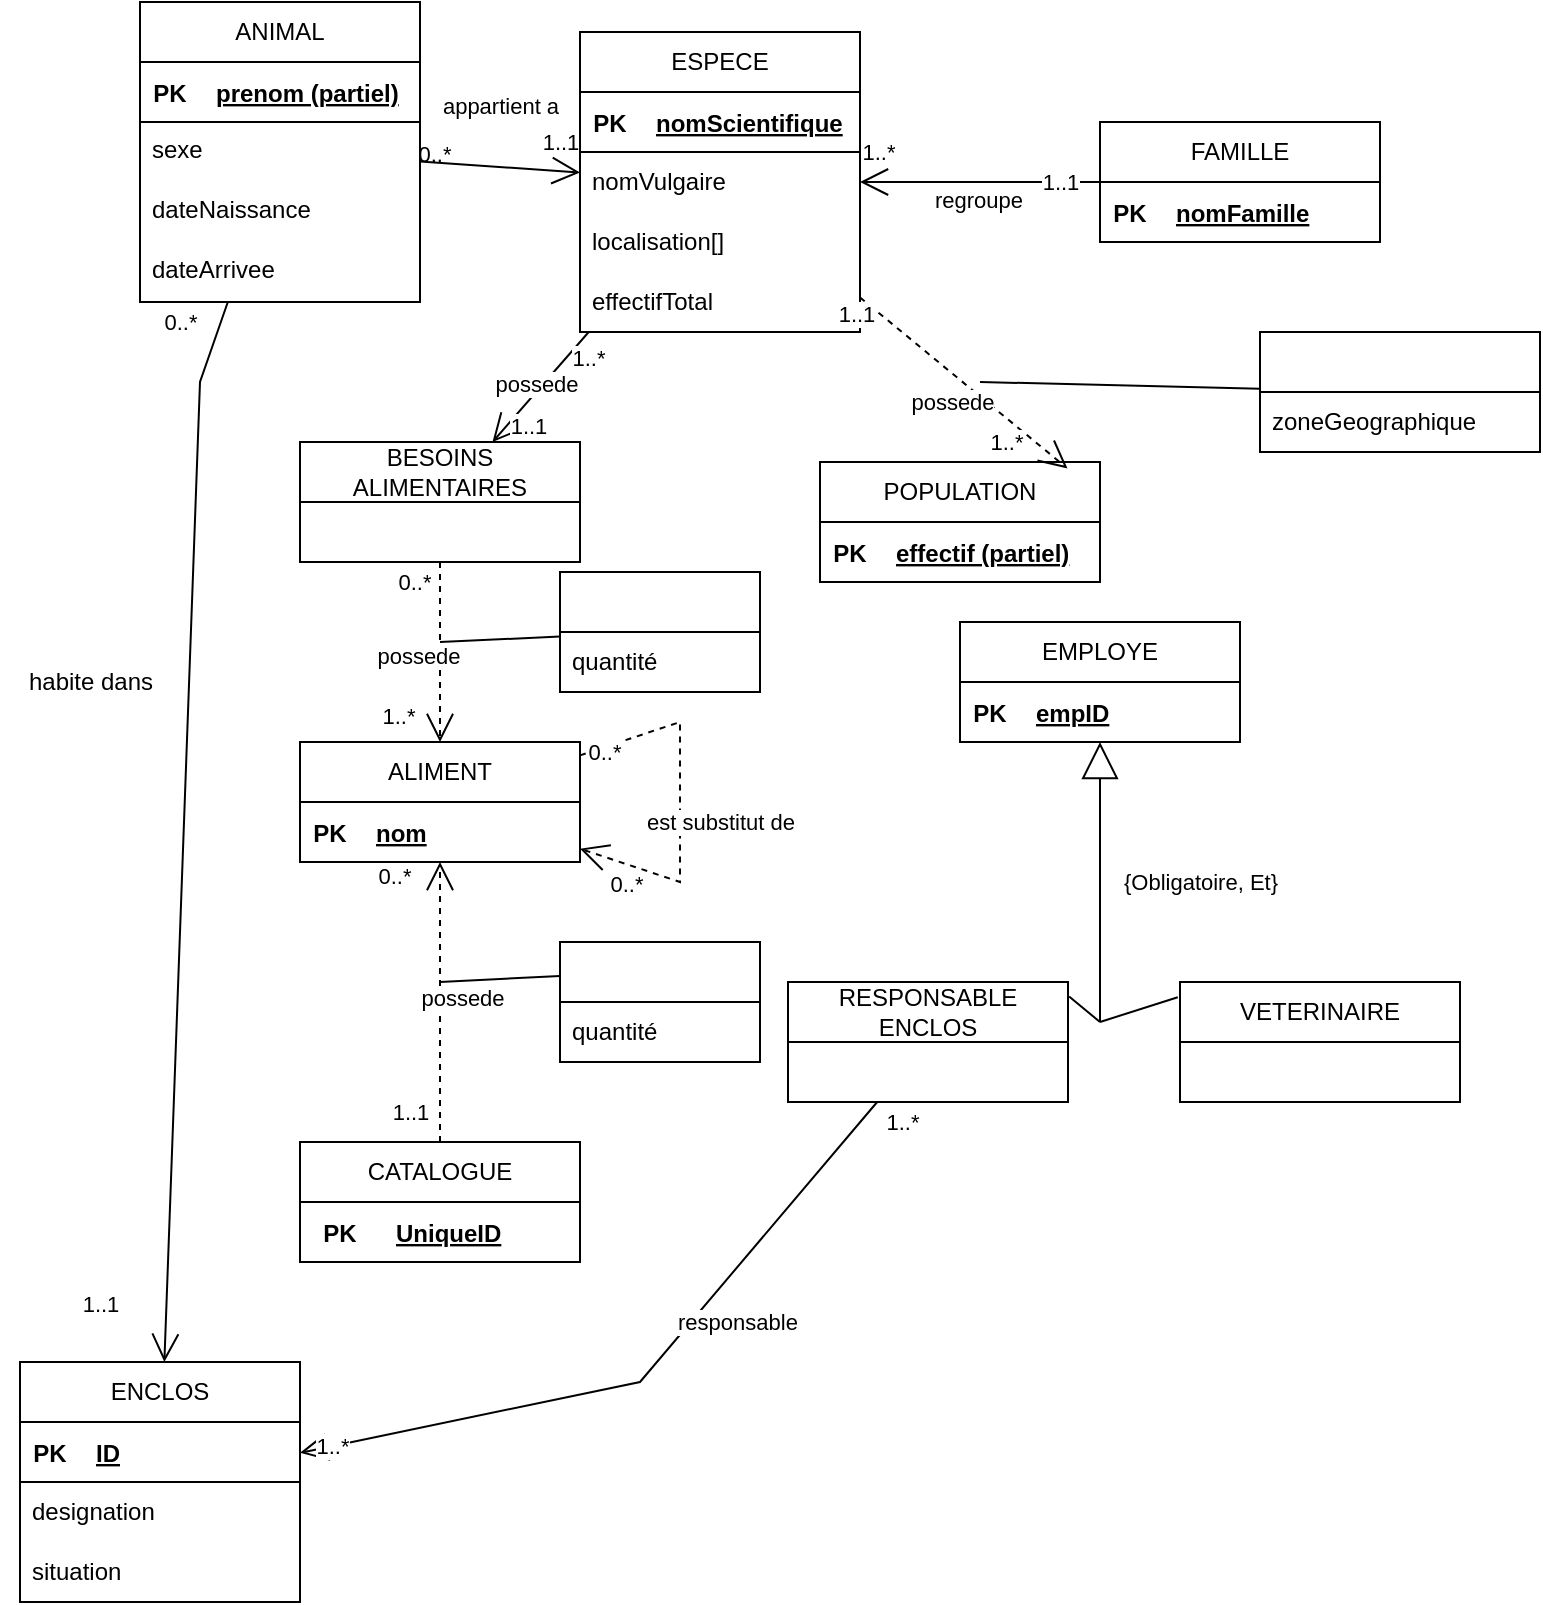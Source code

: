 <mxfile version="20.8.9" type="github">
  <diagram name="Page-1" id="ApLP-SkBm4W3zUK7i_A_">
    <mxGraphModel dx="952" dy="976" grid="1" gridSize="10" guides="1" tooltips="1" connect="1" arrows="1" fold="1" page="1" pageScale="1" pageWidth="827" pageHeight="1169" math="0" shadow="0">
      <root>
        <mxCell id="0" />
        <mxCell id="1" parent="0" />
        <mxCell id="rRniwJY9JxLS7bqMXEcO-23" value="ANIMAL" style="swimlane;fontStyle=0;childLayout=stackLayout;horizontal=1;startSize=30;horizontalStack=0;resizeParent=1;resizeParentMax=0;resizeLast=0;collapsible=1;marginBottom=0;whiteSpace=wrap;html=1;" vertex="1" parent="1">
          <mxGeometry x="90" y="240" width="140" height="150" as="geometry" />
        </mxCell>
        <mxCell id="rRniwJY9JxLS7bqMXEcO-24" value="" style="shape=table;startSize=0;container=1;collapsible=1;childLayout=tableLayout;fixedRows=1;rowLines=0;fontStyle=0;align=center;resizeLast=1;strokeColor=none;fillColor=none;collapsible=0;" vertex="1" parent="rRniwJY9JxLS7bqMXEcO-23">
          <mxGeometry y="30" width="140" height="30" as="geometry" />
        </mxCell>
        <mxCell id="rRniwJY9JxLS7bqMXEcO-25" value="" style="shape=tableRow;horizontal=0;startSize=0;swimlaneHead=0;swimlaneBody=0;fillColor=none;collapsible=0;dropTarget=0;points=[[0,0.5],[1,0.5]];portConstraint=eastwest;top=0;left=0;right=0;bottom=1;" vertex="1" parent="rRniwJY9JxLS7bqMXEcO-24">
          <mxGeometry width="140" height="30" as="geometry" />
        </mxCell>
        <mxCell id="rRniwJY9JxLS7bqMXEcO-26" value="PK" style="shape=partialRectangle;connectable=0;fillColor=none;top=0;left=0;bottom=0;right=0;fontStyle=1;overflow=hidden;" vertex="1" parent="rRniwJY9JxLS7bqMXEcO-25">
          <mxGeometry width="30" height="30" as="geometry">
            <mxRectangle width="30" height="30" as="alternateBounds" />
          </mxGeometry>
        </mxCell>
        <mxCell id="rRniwJY9JxLS7bqMXEcO-27" value="prenom (partiel)" style="shape=partialRectangle;connectable=0;fillColor=none;top=0;left=0;bottom=0;right=0;align=left;spacingLeft=6;fontStyle=5;overflow=hidden;" vertex="1" parent="rRniwJY9JxLS7bqMXEcO-25">
          <mxGeometry x="30" width="110" height="30" as="geometry">
            <mxRectangle width="110" height="30" as="alternateBounds" />
          </mxGeometry>
        </mxCell>
        <mxCell id="rRniwJY9JxLS7bqMXEcO-31" value="sexe" style="text;strokeColor=none;fillColor=none;spacingLeft=4;spacingRight=4;overflow=hidden;rotatable=0;points=[[0,0.5],[1,0.5]];portConstraint=eastwest;fontSize=12;" vertex="1" parent="rRniwJY9JxLS7bqMXEcO-23">
          <mxGeometry y="60" width="140" height="30" as="geometry" />
        </mxCell>
        <mxCell id="rRniwJY9JxLS7bqMXEcO-34" value="dateNaissance    " style="text;strokeColor=none;fillColor=none;spacingLeft=4;spacingRight=4;overflow=hidden;rotatable=0;points=[[0,0.5],[1,0.5]];portConstraint=eastwest;fontSize=12;" vertex="1" parent="rRniwJY9JxLS7bqMXEcO-23">
          <mxGeometry y="90" width="140" height="30" as="geometry" />
        </mxCell>
        <mxCell id="rRniwJY9JxLS7bqMXEcO-35" value="dateArrivee" style="text;strokeColor=none;fillColor=none;spacingLeft=4;spacingRight=4;overflow=hidden;rotatable=0;points=[[0,0.5],[1,0.5]];portConstraint=eastwest;fontSize=12;" vertex="1" parent="rRniwJY9JxLS7bqMXEcO-23">
          <mxGeometry y="120" width="140" height="30" as="geometry" />
        </mxCell>
        <mxCell id="rRniwJY9JxLS7bqMXEcO-37" value="ESPECE" style="swimlane;fontStyle=0;childLayout=stackLayout;horizontal=1;startSize=30;horizontalStack=0;resizeParent=1;resizeParentMax=0;resizeLast=0;collapsible=1;marginBottom=0;whiteSpace=wrap;html=1;" vertex="1" parent="1">
          <mxGeometry x="310" y="255" width="140" height="150" as="geometry" />
        </mxCell>
        <mxCell id="rRniwJY9JxLS7bqMXEcO-38" value="" style="shape=table;startSize=0;container=1;collapsible=1;childLayout=tableLayout;fixedRows=1;rowLines=0;fontStyle=0;align=center;resizeLast=1;strokeColor=none;fillColor=none;collapsible=0;" vertex="1" parent="rRniwJY9JxLS7bqMXEcO-37">
          <mxGeometry y="30" width="140" height="30" as="geometry" />
        </mxCell>
        <mxCell id="rRniwJY9JxLS7bqMXEcO-39" value="" style="shape=tableRow;horizontal=0;startSize=0;swimlaneHead=0;swimlaneBody=0;fillColor=none;collapsible=0;dropTarget=0;points=[[0,0.5],[1,0.5]];portConstraint=eastwest;top=0;left=0;right=0;bottom=1;" vertex="1" parent="rRniwJY9JxLS7bqMXEcO-38">
          <mxGeometry width="140" height="30" as="geometry" />
        </mxCell>
        <mxCell id="rRniwJY9JxLS7bqMXEcO-40" value="PK" style="shape=partialRectangle;connectable=0;fillColor=none;top=0;left=0;bottom=0;right=0;fontStyle=1;overflow=hidden;" vertex="1" parent="rRniwJY9JxLS7bqMXEcO-39">
          <mxGeometry width="30" height="30" as="geometry">
            <mxRectangle width="30" height="30" as="alternateBounds" />
          </mxGeometry>
        </mxCell>
        <mxCell id="rRniwJY9JxLS7bqMXEcO-41" value="nomScientifique" style="shape=partialRectangle;connectable=0;fillColor=none;top=0;left=0;bottom=0;right=0;align=left;spacingLeft=6;fontStyle=5;overflow=hidden;" vertex="1" parent="rRniwJY9JxLS7bqMXEcO-39">
          <mxGeometry x="30" width="110" height="30" as="geometry">
            <mxRectangle width="110" height="30" as="alternateBounds" />
          </mxGeometry>
        </mxCell>
        <mxCell id="rRniwJY9JxLS7bqMXEcO-42" value="nomVulgaire" style="text;strokeColor=none;fillColor=none;align=left;verticalAlign=middle;spacingLeft=4;spacingRight=4;overflow=hidden;points=[[0,0.5],[1,0.5]];portConstraint=eastwest;rotatable=0;whiteSpace=wrap;html=1;" vertex="1" parent="rRniwJY9JxLS7bqMXEcO-37">
          <mxGeometry y="60" width="140" height="30" as="geometry" />
        </mxCell>
        <mxCell id="rRniwJY9JxLS7bqMXEcO-43" value="localisation[]" style="text;strokeColor=none;fillColor=none;align=left;verticalAlign=middle;spacingLeft=4;spacingRight=4;overflow=hidden;points=[[0,0.5],[1,0.5]];portConstraint=eastwest;rotatable=0;whiteSpace=wrap;html=1;" vertex="1" parent="rRniwJY9JxLS7bqMXEcO-37">
          <mxGeometry y="90" width="140" height="30" as="geometry" />
        </mxCell>
        <mxCell id="rRniwJY9JxLS7bqMXEcO-94" value="effectifTotal" style="text;strokeColor=none;fillColor=none;align=left;verticalAlign=middle;spacingLeft=4;spacingRight=4;overflow=hidden;points=[[0,0.5],[1,0.5]];portConstraint=eastwest;rotatable=0;whiteSpace=wrap;html=1;" vertex="1" parent="rRniwJY9JxLS7bqMXEcO-37">
          <mxGeometry y="120" width="140" height="30" as="geometry" />
        </mxCell>
        <mxCell id="rRniwJY9JxLS7bqMXEcO-45" value="" style="endArrow=open;endFill=1;endSize=12;html=1;rounded=0;startArrow=none;" edge="1" parent="1" source="rRniwJY9JxLS7bqMXEcO-23" target="rRniwJY9JxLS7bqMXEcO-37">
          <mxGeometry width="160" relative="1" as="geometry">
            <mxPoint x="260" y="315" as="sourcePoint" />
            <mxPoint x="650" y="410" as="targetPoint" />
            <Array as="points" />
          </mxGeometry>
        </mxCell>
        <mxCell id="rRniwJY9JxLS7bqMXEcO-76" value="appartient a" style="edgeLabel;html=1;align=center;verticalAlign=middle;resizable=0;points=[];" vertex="1" connectable="0" parent="rRniwJY9JxLS7bqMXEcO-45">
          <mxGeometry x="-0.225" y="-3" relative="1" as="geometry">
            <mxPoint x="9" y="-33" as="offset" />
          </mxGeometry>
        </mxCell>
        <mxCell id="rRniwJY9JxLS7bqMXEcO-77" value="0..*" style="edgeLabel;html=1;align=center;verticalAlign=middle;resizable=0;points=[];labelBackgroundColor=none;" vertex="1" connectable="0" parent="rRniwJY9JxLS7bqMXEcO-45">
          <mxGeometry x="-0.825" y="1" relative="1" as="geometry">
            <mxPoint y="-4" as="offset" />
          </mxGeometry>
        </mxCell>
        <mxCell id="rRniwJY9JxLS7bqMXEcO-78" value="1..1" style="edgeLabel;html=1;align=center;verticalAlign=middle;resizable=0;points=[];labelBackgroundColor=none;" vertex="1" connectable="0" parent="rRniwJY9JxLS7bqMXEcO-45">
          <mxGeometry x="0.814" y="2" relative="1" as="geometry">
            <mxPoint x="-3" y="-13" as="offset" />
          </mxGeometry>
        </mxCell>
        <mxCell id="rRniwJY9JxLS7bqMXEcO-47" value="ENCLOS" style="swimlane;fontStyle=0;childLayout=stackLayout;horizontal=1;startSize=30;horizontalStack=0;resizeParent=1;resizeParentMax=0;resizeLast=0;collapsible=1;marginBottom=0;whiteSpace=wrap;html=1;" vertex="1" parent="1">
          <mxGeometry x="30" y="920" width="140" height="120" as="geometry" />
        </mxCell>
        <mxCell id="rRniwJY9JxLS7bqMXEcO-48" value="" style="shape=table;startSize=0;container=1;collapsible=1;childLayout=tableLayout;fixedRows=1;rowLines=0;fontStyle=0;align=center;resizeLast=1;strokeColor=none;fillColor=none;collapsible=0;" vertex="1" parent="rRniwJY9JxLS7bqMXEcO-47">
          <mxGeometry y="30" width="140" height="30" as="geometry" />
        </mxCell>
        <mxCell id="rRniwJY9JxLS7bqMXEcO-49" value="" style="shape=tableRow;horizontal=0;startSize=0;swimlaneHead=0;swimlaneBody=0;fillColor=none;collapsible=0;dropTarget=0;points=[[0,0.5],[1,0.5]];portConstraint=eastwest;top=0;left=0;right=0;bottom=1;" vertex="1" parent="rRniwJY9JxLS7bqMXEcO-48">
          <mxGeometry width="140" height="30" as="geometry" />
        </mxCell>
        <mxCell id="rRniwJY9JxLS7bqMXEcO-50" value="PK" style="shape=partialRectangle;connectable=0;fillColor=none;top=0;left=0;bottom=0;right=0;fontStyle=1;overflow=hidden;" vertex="1" parent="rRniwJY9JxLS7bqMXEcO-49">
          <mxGeometry width="30" height="30" as="geometry">
            <mxRectangle width="30" height="30" as="alternateBounds" />
          </mxGeometry>
        </mxCell>
        <mxCell id="rRniwJY9JxLS7bqMXEcO-51" value="ID" style="shape=partialRectangle;connectable=0;fillColor=none;top=0;left=0;bottom=0;right=0;align=left;spacingLeft=6;fontStyle=5;overflow=hidden;" vertex="1" parent="rRniwJY9JxLS7bqMXEcO-49">
          <mxGeometry x="30" width="110" height="30" as="geometry">
            <mxRectangle width="110" height="30" as="alternateBounds" />
          </mxGeometry>
        </mxCell>
        <mxCell id="rRniwJY9JxLS7bqMXEcO-52" value="designation" style="text;strokeColor=none;fillColor=none;align=left;verticalAlign=middle;spacingLeft=4;spacingRight=4;overflow=hidden;points=[[0,0.5],[1,0.5]];portConstraint=eastwest;rotatable=0;whiteSpace=wrap;html=1;" vertex="1" parent="rRniwJY9JxLS7bqMXEcO-47">
          <mxGeometry y="60" width="140" height="30" as="geometry" />
        </mxCell>
        <mxCell id="rRniwJY9JxLS7bqMXEcO-53" value="situation" style="text;strokeColor=none;fillColor=none;align=left;verticalAlign=middle;spacingLeft=4;spacingRight=4;overflow=hidden;points=[[0,0.5],[1,0.5]];portConstraint=eastwest;rotatable=0;whiteSpace=wrap;html=1;" vertex="1" parent="rRniwJY9JxLS7bqMXEcO-47">
          <mxGeometry y="90" width="140" height="30" as="geometry" />
        </mxCell>
        <mxCell id="rRniwJY9JxLS7bqMXEcO-55" value="FAMILLE" style="swimlane;fontStyle=0;childLayout=stackLayout;horizontal=1;startSize=30;horizontalStack=0;resizeParent=1;resizeParentMax=0;resizeLast=0;collapsible=1;marginBottom=0;whiteSpace=wrap;html=1;" vertex="1" parent="1">
          <mxGeometry x="570" y="300" width="140" height="60" as="geometry" />
        </mxCell>
        <mxCell id="rRniwJY9JxLS7bqMXEcO-56" value="" style="shape=table;startSize=0;container=1;collapsible=1;childLayout=tableLayout;fixedRows=1;rowLines=0;fontStyle=0;align=center;resizeLast=1;strokeColor=none;fillColor=none;collapsible=0;" vertex="1" parent="rRniwJY9JxLS7bqMXEcO-55">
          <mxGeometry y="30" width="140" height="30" as="geometry" />
        </mxCell>
        <mxCell id="rRniwJY9JxLS7bqMXEcO-57" value="" style="shape=tableRow;horizontal=0;startSize=0;swimlaneHead=0;swimlaneBody=0;fillColor=none;collapsible=0;dropTarget=0;points=[[0,0.5],[1,0.5]];portConstraint=eastwest;top=0;left=0;right=0;bottom=1;" vertex="1" parent="rRniwJY9JxLS7bqMXEcO-56">
          <mxGeometry width="140" height="30" as="geometry" />
        </mxCell>
        <mxCell id="rRniwJY9JxLS7bqMXEcO-58" value="PK" style="shape=partialRectangle;connectable=0;fillColor=none;top=0;left=0;bottom=0;right=0;fontStyle=1;overflow=hidden;" vertex="1" parent="rRniwJY9JxLS7bqMXEcO-57">
          <mxGeometry width="30" height="30" as="geometry">
            <mxRectangle width="30" height="30" as="alternateBounds" />
          </mxGeometry>
        </mxCell>
        <mxCell id="rRniwJY9JxLS7bqMXEcO-59" value="nomFamille" style="shape=partialRectangle;connectable=0;fillColor=none;top=0;left=0;bottom=0;right=0;align=left;spacingLeft=6;fontStyle=5;overflow=hidden;" vertex="1" parent="rRniwJY9JxLS7bqMXEcO-57">
          <mxGeometry x="30" width="110" height="30" as="geometry">
            <mxRectangle width="110" height="30" as="alternateBounds" />
          </mxGeometry>
        </mxCell>
        <mxCell id="rRniwJY9JxLS7bqMXEcO-71" value="" style="endArrow=open;endFill=1;endSize=12;html=1;rounded=0;" edge="1" parent="1" source="rRniwJY9JxLS7bqMXEcO-55" target="rRniwJY9JxLS7bqMXEcO-37">
          <mxGeometry width="160" relative="1" as="geometry">
            <mxPoint x="470" y="560" as="sourcePoint" />
            <mxPoint x="630" y="560" as="targetPoint" />
          </mxGeometry>
        </mxCell>
        <mxCell id="rRniwJY9JxLS7bqMXEcO-72" value="regroupe" style="edgeLabel;html=1;align=center;verticalAlign=middle;resizable=0;points=[];" vertex="1" connectable="0" parent="rRniwJY9JxLS7bqMXEcO-71">
          <mxGeometry x="0.026" y="9" relative="1" as="geometry">
            <mxPoint as="offset" />
          </mxGeometry>
        </mxCell>
        <mxCell id="rRniwJY9JxLS7bqMXEcO-79" value="1..*" style="edgeLabel;html=1;align=center;verticalAlign=middle;resizable=0;points=[];labelBackgroundColor=none;" vertex="1" connectable="0" parent="rRniwJY9JxLS7bqMXEcO-71">
          <mxGeometry x="0.85" y="-4" relative="1" as="geometry">
            <mxPoint y="-11" as="offset" />
          </mxGeometry>
        </mxCell>
        <mxCell id="rRniwJY9JxLS7bqMXEcO-80" value="1..1" style="edgeLabel;html=1;align=center;verticalAlign=middle;resizable=0;points=[];" vertex="1" connectable="0" parent="rRniwJY9JxLS7bqMXEcO-71">
          <mxGeometry x="-0.836" relative="1" as="geometry">
            <mxPoint x="-10" as="offset" />
          </mxGeometry>
        </mxCell>
        <mxCell id="rRniwJY9JxLS7bqMXEcO-81" value="POPULATION" style="swimlane;fontStyle=0;childLayout=stackLayout;horizontal=1;startSize=30;horizontalStack=0;resizeParent=1;resizeParentMax=0;resizeLast=0;collapsible=1;marginBottom=0;whiteSpace=wrap;html=1;" vertex="1" parent="1">
          <mxGeometry x="430" y="470" width="140" height="60" as="geometry" />
        </mxCell>
        <mxCell id="rRniwJY9JxLS7bqMXEcO-130" value="" style="shape=table;startSize=0;container=1;collapsible=1;childLayout=tableLayout;fixedRows=1;rowLines=0;fontStyle=0;align=center;resizeLast=1;strokeColor=none;fillColor=none;collapsible=0;" vertex="1" parent="rRniwJY9JxLS7bqMXEcO-81">
          <mxGeometry y="30" width="140" height="30" as="geometry" />
        </mxCell>
        <mxCell id="rRniwJY9JxLS7bqMXEcO-131" value="" style="shape=tableRow;horizontal=0;startSize=0;swimlaneHead=0;swimlaneBody=0;fillColor=none;collapsible=0;dropTarget=0;points=[[0,0.5],[1,0.5]];portConstraint=eastwest;top=0;left=0;right=0;bottom=1;" vertex="1" parent="rRniwJY9JxLS7bqMXEcO-130">
          <mxGeometry width="140" height="30" as="geometry" />
        </mxCell>
        <mxCell id="rRniwJY9JxLS7bqMXEcO-132" value="PK" style="shape=partialRectangle;connectable=0;fillColor=none;top=0;left=0;bottom=0;right=0;fontStyle=1;overflow=hidden;" vertex="1" parent="rRniwJY9JxLS7bqMXEcO-131">
          <mxGeometry width="30" height="30" as="geometry">
            <mxRectangle width="30" height="30" as="alternateBounds" />
          </mxGeometry>
        </mxCell>
        <mxCell id="rRniwJY9JxLS7bqMXEcO-133" value="effectif (partiel)" style="shape=partialRectangle;connectable=0;fillColor=none;top=0;left=0;bottom=0;right=0;align=left;spacingLeft=6;fontStyle=5;overflow=hidden;" vertex="1" parent="rRniwJY9JxLS7bqMXEcO-131">
          <mxGeometry x="30" width="110" height="30" as="geometry">
            <mxRectangle width="110" height="30" as="alternateBounds" />
          </mxGeometry>
        </mxCell>
        <mxCell id="rRniwJY9JxLS7bqMXEcO-89" value="EMPLOYE" style="swimlane;fontStyle=0;childLayout=stackLayout;horizontal=1;startSize=30;horizontalStack=0;resizeParent=1;resizeParentMax=0;resizeLast=0;collapsible=1;marginBottom=0;whiteSpace=wrap;html=1;" vertex="1" parent="1">
          <mxGeometry x="500" y="550" width="140" height="60" as="geometry" />
        </mxCell>
        <mxCell id="rRniwJY9JxLS7bqMXEcO-90" value="" style="shape=table;startSize=0;container=1;collapsible=1;childLayout=tableLayout;fixedRows=1;rowLines=0;fontStyle=0;align=center;resizeLast=1;strokeColor=none;fillColor=none;collapsible=0;" vertex="1" parent="rRniwJY9JxLS7bqMXEcO-89">
          <mxGeometry y="30" width="140" height="30" as="geometry" />
        </mxCell>
        <mxCell id="rRniwJY9JxLS7bqMXEcO-91" value="" style="shape=tableRow;horizontal=0;startSize=0;swimlaneHead=0;swimlaneBody=0;fillColor=none;collapsible=0;dropTarget=0;points=[[0,0.5],[1,0.5]];portConstraint=eastwest;top=0;left=0;right=0;bottom=1;" vertex="1" parent="rRniwJY9JxLS7bqMXEcO-90">
          <mxGeometry width="140" height="30" as="geometry" />
        </mxCell>
        <mxCell id="rRniwJY9JxLS7bqMXEcO-92" value="PK" style="shape=partialRectangle;connectable=0;fillColor=none;top=0;left=0;bottom=0;right=0;fontStyle=1;overflow=hidden;" vertex="1" parent="rRniwJY9JxLS7bqMXEcO-91">
          <mxGeometry width="30" height="30" as="geometry">
            <mxRectangle width="30" height="30" as="alternateBounds" />
          </mxGeometry>
        </mxCell>
        <mxCell id="rRniwJY9JxLS7bqMXEcO-93" value="empID" style="shape=partialRectangle;connectable=0;fillColor=none;top=0;left=0;bottom=0;right=0;align=left;spacingLeft=6;fontStyle=5;overflow=hidden;" vertex="1" parent="rRniwJY9JxLS7bqMXEcO-91">
          <mxGeometry x="30" width="110" height="30" as="geometry">
            <mxRectangle width="110" height="30" as="alternateBounds" />
          </mxGeometry>
        </mxCell>
        <mxCell id="rRniwJY9JxLS7bqMXEcO-101" value="possede" style="endArrow=open;endSize=12;dashed=1;html=1;rounded=0;entryX=0.884;entryY=0.054;entryDx=0;entryDy=0;entryPerimeter=0;" edge="1" parent="1" source="rRniwJY9JxLS7bqMXEcO-37" target="rRniwJY9JxLS7bqMXEcO-81">
          <mxGeometry x="0.029" y="-11" width="160" relative="1" as="geometry">
            <mxPoint x="420" y="430" as="sourcePoint" />
            <mxPoint x="580" y="430" as="targetPoint" />
            <mxPoint as="offset" />
          </mxGeometry>
        </mxCell>
        <mxCell id="rRniwJY9JxLS7bqMXEcO-112" value="1..1" style="edgeLabel;html=1;align=center;verticalAlign=middle;resizable=0;points=[];" vertex="1" connectable="0" parent="rRniwJY9JxLS7bqMXEcO-101">
          <mxGeometry x="-0.784" y="1" relative="1" as="geometry">
            <mxPoint x="-14" as="offset" />
          </mxGeometry>
        </mxCell>
        <mxCell id="rRniwJY9JxLS7bqMXEcO-113" value="1..*" style="edgeLabel;html=1;align=center;verticalAlign=middle;resizable=0;points=[];" vertex="1" connectable="0" parent="rRniwJY9JxLS7bqMXEcO-101">
          <mxGeometry x="0.825" y="1" relative="1" as="geometry">
            <mxPoint x="-22" y="-5" as="offset" />
          </mxGeometry>
        </mxCell>
        <mxCell id="rRniwJY9JxLS7bqMXEcO-102" value="" style="endArrow=none;html=1;rounded=0;" edge="1" parent="1" target="rRniwJY9JxLS7bqMXEcO-104">
          <mxGeometry relative="1" as="geometry">
            <mxPoint x="510" y="430" as="sourcePoint" />
            <mxPoint x="670" y="460" as="targetPoint" />
          </mxGeometry>
        </mxCell>
        <mxCell id="rRniwJY9JxLS7bqMXEcO-104" value="" style="swimlane;fontStyle=0;childLayout=stackLayout;horizontal=1;startSize=30;horizontalStack=0;resizeParent=1;resizeParentMax=0;resizeLast=0;collapsible=1;marginBottom=0;whiteSpace=wrap;html=1;" vertex="1" parent="1">
          <mxGeometry x="650" y="405" width="140" height="60" as="geometry" />
        </mxCell>
        <mxCell id="rRniwJY9JxLS7bqMXEcO-110" value="zoneGeographique" style="text;strokeColor=none;fillColor=none;align=left;verticalAlign=middle;spacingLeft=4;spacingRight=4;overflow=hidden;points=[[0,0.5],[1,0.5]];portConstraint=eastwest;rotatable=0;whiteSpace=wrap;html=1;" vertex="1" parent="rRniwJY9JxLS7bqMXEcO-104">
          <mxGeometry y="30" width="140" height="30" as="geometry" />
        </mxCell>
        <mxCell id="rRniwJY9JxLS7bqMXEcO-114" value="RESPONSABLE ENCLOS" style="swimlane;fontStyle=0;childLayout=stackLayout;horizontal=1;startSize=30;horizontalStack=0;resizeParent=1;resizeParentMax=0;resizeLast=0;collapsible=1;marginBottom=0;whiteSpace=wrap;html=1;" vertex="1" parent="1">
          <mxGeometry x="414" y="730" width="140" height="60" as="geometry" />
        </mxCell>
        <mxCell id="rRniwJY9JxLS7bqMXEcO-122" value="VETERINAIRE" style="swimlane;fontStyle=0;childLayout=stackLayout;horizontal=1;startSize=30;horizontalStack=0;resizeParent=1;resizeParentMax=0;resizeLast=0;collapsible=1;marginBottom=0;whiteSpace=wrap;html=1;" vertex="1" parent="1">
          <mxGeometry x="610" y="730" width="140" height="60" as="geometry" />
        </mxCell>
        <mxCell id="rRniwJY9JxLS7bqMXEcO-134" value="{Obligatoire, Et}" style="endArrow=block;endSize=16;endFill=0;html=1;rounded=0;" edge="1" parent="1" target="rRniwJY9JxLS7bqMXEcO-89">
          <mxGeometry y="-50" width="160" relative="1" as="geometry">
            <mxPoint x="570" y="750" as="sourcePoint" />
            <mxPoint x="510" y="700" as="targetPoint" />
            <mxPoint as="offset" />
          </mxGeometry>
        </mxCell>
        <mxCell id="rRniwJY9JxLS7bqMXEcO-136" value="" style="endArrow=none;html=1;rounded=0;exitX=1.004;exitY=0.121;exitDx=0;exitDy=0;exitPerimeter=0;" edge="1" parent="1" source="rRniwJY9JxLS7bqMXEcO-114">
          <mxGeometry relative="1" as="geometry">
            <mxPoint x="350" y="700" as="sourcePoint" />
            <mxPoint x="570" y="750" as="targetPoint" />
          </mxGeometry>
        </mxCell>
        <mxCell id="rRniwJY9JxLS7bqMXEcO-137" value="" style="endArrow=none;html=1;rounded=0;entryX=-0.008;entryY=0.127;entryDx=0;entryDy=0;entryPerimeter=0;" edge="1" parent="1" target="rRniwJY9JxLS7bqMXEcO-122">
          <mxGeometry relative="1" as="geometry">
            <mxPoint x="570" y="750" as="sourcePoint" />
            <mxPoint x="580" y="760" as="targetPoint" />
          </mxGeometry>
        </mxCell>
        <mxCell id="rRniwJY9JxLS7bqMXEcO-138" value="BESOINS ALIMENTAIRES" style="swimlane;fontStyle=0;childLayout=stackLayout;horizontal=1;startSize=30;horizontalStack=0;resizeParent=1;resizeParentMax=0;resizeLast=0;collapsible=1;marginBottom=0;whiteSpace=wrap;html=1;" vertex="1" parent="1">
          <mxGeometry x="170" y="460" width="140" height="60" as="geometry" />
        </mxCell>
        <mxCell id="rRniwJY9JxLS7bqMXEcO-146" value="" style="endArrow=open;endFill=1;endSize=12;html=1;rounded=0;" edge="1" parent="1" source="rRniwJY9JxLS7bqMXEcO-37" target="rRniwJY9JxLS7bqMXEcO-138">
          <mxGeometry width="160" relative="1" as="geometry">
            <mxPoint x="430" y="630" as="sourcePoint" />
            <mxPoint x="590" y="630" as="targetPoint" />
            <Array as="points" />
          </mxGeometry>
        </mxCell>
        <mxCell id="rRniwJY9JxLS7bqMXEcO-147" value="possede" style="edgeLabel;html=1;align=center;verticalAlign=middle;resizable=0;points=[];" vertex="1" connectable="0" parent="rRniwJY9JxLS7bqMXEcO-146">
          <mxGeometry x="0.009" y="-3" relative="1" as="geometry">
            <mxPoint as="offset" />
          </mxGeometry>
        </mxCell>
        <mxCell id="rRniwJY9JxLS7bqMXEcO-166" value="1..*" style="edgeLabel;html=1;align=center;verticalAlign=middle;resizable=0;points=[];" vertex="1" connectable="0" parent="rRniwJY9JxLS7bqMXEcO-146">
          <mxGeometry x="-0.739" y="8" relative="1" as="geometry">
            <mxPoint as="offset" />
          </mxGeometry>
        </mxCell>
        <mxCell id="rRniwJY9JxLS7bqMXEcO-167" value="1..1" style="edgeLabel;html=1;align=center;verticalAlign=middle;resizable=0;points=[];" vertex="1" connectable="0" parent="rRniwJY9JxLS7bqMXEcO-146">
          <mxGeometry x="0.509" y="8" relative="1" as="geometry">
            <mxPoint as="offset" />
          </mxGeometry>
        </mxCell>
        <mxCell id="rRniwJY9JxLS7bqMXEcO-148" value="ALIMENT" style="swimlane;fontStyle=0;childLayout=stackLayout;horizontal=1;startSize=30;horizontalStack=0;resizeParent=1;resizeParentMax=0;resizeLast=0;collapsible=1;marginBottom=0;whiteSpace=wrap;html=1;" vertex="1" parent="1">
          <mxGeometry x="170" y="610" width="140" height="60" as="geometry" />
        </mxCell>
        <mxCell id="rRniwJY9JxLS7bqMXEcO-149" value="" style="shape=table;startSize=0;container=1;collapsible=1;childLayout=tableLayout;fixedRows=1;rowLines=0;fontStyle=0;align=center;resizeLast=1;strokeColor=none;fillColor=none;collapsible=0;" vertex="1" parent="rRniwJY9JxLS7bqMXEcO-148">
          <mxGeometry y="30" width="140" height="30" as="geometry" />
        </mxCell>
        <mxCell id="rRniwJY9JxLS7bqMXEcO-150" value="" style="shape=tableRow;horizontal=0;startSize=0;swimlaneHead=0;swimlaneBody=0;fillColor=none;collapsible=0;dropTarget=0;points=[[0,0.5],[1,0.5]];portConstraint=eastwest;top=0;left=0;right=0;bottom=1;" vertex="1" parent="rRniwJY9JxLS7bqMXEcO-149">
          <mxGeometry width="140" height="30" as="geometry" />
        </mxCell>
        <mxCell id="rRniwJY9JxLS7bqMXEcO-151" value="PK" style="shape=partialRectangle;connectable=0;fillColor=none;top=0;left=0;bottom=0;right=0;fontStyle=1;overflow=hidden;" vertex="1" parent="rRniwJY9JxLS7bqMXEcO-150">
          <mxGeometry width="30" height="30" as="geometry">
            <mxRectangle width="30" height="30" as="alternateBounds" />
          </mxGeometry>
        </mxCell>
        <mxCell id="rRniwJY9JxLS7bqMXEcO-152" value="nom" style="shape=partialRectangle;connectable=0;fillColor=none;top=0;left=0;bottom=0;right=0;align=left;spacingLeft=6;fontStyle=5;overflow=hidden;" vertex="1" parent="rRniwJY9JxLS7bqMXEcO-150">
          <mxGeometry x="30" width="110" height="30" as="geometry">
            <mxRectangle width="110" height="30" as="alternateBounds" />
          </mxGeometry>
        </mxCell>
        <mxCell id="rRniwJY9JxLS7bqMXEcO-158" value="CATALOGUE" style="swimlane;fontStyle=0;childLayout=stackLayout;horizontal=1;startSize=30;horizontalStack=0;resizeParent=1;resizeParentMax=0;resizeLast=0;collapsible=1;marginBottom=0;whiteSpace=wrap;html=1;" vertex="1" parent="1">
          <mxGeometry x="170" y="810" width="140" height="60" as="geometry" />
        </mxCell>
        <mxCell id="rRniwJY9JxLS7bqMXEcO-159" value="" style="shape=table;startSize=0;container=1;collapsible=1;childLayout=tableLayout;fixedRows=1;rowLines=0;fontStyle=0;align=center;resizeLast=1;strokeColor=none;fillColor=none;collapsible=0;" vertex="1" parent="rRniwJY9JxLS7bqMXEcO-158">
          <mxGeometry y="30" width="140" height="30" as="geometry" />
        </mxCell>
        <mxCell id="rRniwJY9JxLS7bqMXEcO-160" value="" style="shape=tableRow;horizontal=0;startSize=0;swimlaneHead=0;swimlaneBody=0;fillColor=none;collapsible=0;dropTarget=0;points=[[0,0.5],[1,0.5]];portConstraint=eastwest;top=0;left=0;right=0;bottom=1;" vertex="1" parent="rRniwJY9JxLS7bqMXEcO-159">
          <mxGeometry width="140" height="30" as="geometry" />
        </mxCell>
        <mxCell id="rRniwJY9JxLS7bqMXEcO-161" value="PK" style="shape=partialRectangle;connectable=0;fillColor=none;top=0;left=0;bottom=0;right=0;fontStyle=1;overflow=hidden;" vertex="1" parent="rRniwJY9JxLS7bqMXEcO-160">
          <mxGeometry width="40" height="30" as="geometry">
            <mxRectangle width="40" height="30" as="alternateBounds" />
          </mxGeometry>
        </mxCell>
        <mxCell id="rRniwJY9JxLS7bqMXEcO-162" value="UniqueID" style="shape=partialRectangle;connectable=0;fillColor=none;top=0;left=0;bottom=0;right=0;align=left;spacingLeft=6;fontStyle=5;overflow=hidden;" vertex="1" parent="rRniwJY9JxLS7bqMXEcO-160">
          <mxGeometry x="40" width="100" height="30" as="geometry">
            <mxRectangle width="100" height="30" as="alternateBounds" />
          </mxGeometry>
        </mxCell>
        <mxCell id="rRniwJY9JxLS7bqMXEcO-174" value="possede" style="endArrow=open;endSize=12;dashed=1;html=1;rounded=0;" edge="1" parent="1" source="rRniwJY9JxLS7bqMXEcO-158" target="rRniwJY9JxLS7bqMXEcO-148">
          <mxGeometry x="0.027" y="-11" width="160" relative="1" as="geometry">
            <mxPoint x="260" y="700.005" as="sourcePoint" />
            <mxPoint x="363.76" y="785.54" as="targetPoint" />
            <mxPoint as="offset" />
            <Array as="points" />
          </mxGeometry>
        </mxCell>
        <mxCell id="rRniwJY9JxLS7bqMXEcO-175" value="1..1" style="edgeLabel;html=1;align=center;verticalAlign=middle;resizable=0;points=[];" vertex="1" connectable="0" parent="rRniwJY9JxLS7bqMXEcO-174">
          <mxGeometry x="-0.784" y="1" relative="1" as="geometry">
            <mxPoint x="-14" as="offset" />
          </mxGeometry>
        </mxCell>
        <mxCell id="rRniwJY9JxLS7bqMXEcO-176" value="0..*" style="edgeLabel;html=1;align=center;verticalAlign=middle;resizable=0;points=[];" vertex="1" connectable="0" parent="rRniwJY9JxLS7bqMXEcO-174">
          <mxGeometry x="0.825" y="1" relative="1" as="geometry">
            <mxPoint x="-22" y="-5" as="offset" />
          </mxGeometry>
        </mxCell>
        <mxCell id="rRniwJY9JxLS7bqMXEcO-177" value="possede" style="endArrow=open;endSize=12;dashed=1;html=1;rounded=0;" edge="1" parent="1" source="rRniwJY9JxLS7bqMXEcO-138" target="rRniwJY9JxLS7bqMXEcO-148">
          <mxGeometry x="0.029" y="-11" width="160" relative="1" as="geometry">
            <mxPoint x="380" y="570" as="sourcePoint" />
            <mxPoint x="400" y="530" as="targetPoint" />
            <mxPoint as="offset" />
            <Array as="points" />
          </mxGeometry>
        </mxCell>
        <mxCell id="rRniwJY9JxLS7bqMXEcO-178" value="0..*" style="edgeLabel;html=1;align=center;verticalAlign=middle;resizable=0;points=[];" vertex="1" connectable="0" parent="rRniwJY9JxLS7bqMXEcO-177">
          <mxGeometry x="-0.784" y="1" relative="1" as="geometry">
            <mxPoint x="-14" as="offset" />
          </mxGeometry>
        </mxCell>
        <mxCell id="rRniwJY9JxLS7bqMXEcO-179" value="1..*" style="edgeLabel;html=1;align=center;verticalAlign=middle;resizable=0;points=[];" vertex="1" connectable="0" parent="rRniwJY9JxLS7bqMXEcO-177">
          <mxGeometry x="0.825" y="1" relative="1" as="geometry">
            <mxPoint x="-22" y="-5" as="offset" />
          </mxGeometry>
        </mxCell>
        <mxCell id="rRniwJY9JxLS7bqMXEcO-180" value="" style="endArrow=none;html=1;rounded=0;" edge="1" parent="1" target="rRniwJY9JxLS7bqMXEcO-181">
          <mxGeometry relative="1" as="geometry">
            <mxPoint x="240" y="560" as="sourcePoint" />
            <mxPoint x="320" y="610" as="targetPoint" />
          </mxGeometry>
        </mxCell>
        <mxCell id="rRniwJY9JxLS7bqMXEcO-181" value="" style="swimlane;fontStyle=0;childLayout=stackLayout;horizontal=1;startSize=30;horizontalStack=0;resizeParent=1;resizeParentMax=0;resizeLast=0;collapsible=1;marginBottom=0;whiteSpace=wrap;html=1;" vertex="1" parent="1">
          <mxGeometry x="300" y="525" width="100" height="60" as="geometry" />
        </mxCell>
        <mxCell id="rRniwJY9JxLS7bqMXEcO-182" value="quantité" style="text;strokeColor=none;fillColor=none;align=left;verticalAlign=middle;spacingLeft=4;spacingRight=4;overflow=hidden;points=[[0,0.5],[1,0.5]];portConstraint=eastwest;rotatable=0;whiteSpace=wrap;html=1;" vertex="1" parent="rRniwJY9JxLS7bqMXEcO-181">
          <mxGeometry y="30" width="100" height="30" as="geometry" />
        </mxCell>
        <mxCell id="rRniwJY9JxLS7bqMXEcO-189" value="" style="swimlane;fontStyle=0;childLayout=stackLayout;horizontal=1;startSize=30;horizontalStack=0;resizeParent=1;resizeParentMax=0;resizeLast=0;collapsible=1;marginBottom=0;whiteSpace=wrap;html=1;" vertex="1" parent="1">
          <mxGeometry x="300" y="710" width="100" height="60" as="geometry" />
        </mxCell>
        <mxCell id="rRniwJY9JxLS7bqMXEcO-190" value="quantité" style="text;strokeColor=none;fillColor=none;align=left;verticalAlign=middle;spacingLeft=4;spacingRight=4;overflow=hidden;points=[[0,0.5],[1,0.5]];portConstraint=eastwest;rotatable=0;whiteSpace=wrap;html=1;" vertex="1" parent="rRniwJY9JxLS7bqMXEcO-189">
          <mxGeometry y="30" width="100" height="30" as="geometry" />
        </mxCell>
        <mxCell id="rRniwJY9JxLS7bqMXEcO-191" value="" style="endArrow=none;html=1;rounded=0;" edge="1" parent="1">
          <mxGeometry relative="1" as="geometry">
            <mxPoint x="240" y="730" as="sourcePoint" />
            <mxPoint x="300" y="727.273" as="targetPoint" />
            <Array as="points">
              <mxPoint x="300" y="727" />
            </Array>
          </mxGeometry>
        </mxCell>
        <mxCell id="rRniwJY9JxLS7bqMXEcO-192" value="" style="endArrow=open;endFill=1;endSize=12;html=1;rounded=0;" edge="1" parent="1" source="rRniwJY9JxLS7bqMXEcO-23" target="rRniwJY9JxLS7bqMXEcO-47">
          <mxGeometry width="160" relative="1" as="geometry">
            <mxPoint x="210" y="370" as="sourcePoint" />
            <mxPoint x="370" y="370" as="targetPoint" />
            <Array as="points">
              <mxPoint x="120" y="430" />
            </Array>
          </mxGeometry>
        </mxCell>
        <mxCell id="rRniwJY9JxLS7bqMXEcO-193" value="0..*" style="edgeLabel;html=1;align=center;verticalAlign=middle;resizable=0;points=[];" vertex="1" connectable="0" parent="rRniwJY9JxLS7bqMXEcO-192">
          <mxGeometry x="-0.71" y="-2" relative="1" as="geometry">
            <mxPoint x="-7" y="-65" as="offset" />
          </mxGeometry>
        </mxCell>
        <mxCell id="rRniwJY9JxLS7bqMXEcO-194" value="1..1" style="edgeLabel;html=1;align=center;verticalAlign=middle;resizable=0;points=[];" vertex="1" connectable="0" parent="rRniwJY9JxLS7bqMXEcO-192">
          <mxGeometry x="0.59" y="-7" relative="1" as="geometry">
            <mxPoint x="-29" y="80" as="offset" />
          </mxGeometry>
        </mxCell>
        <mxCell id="rRniwJY9JxLS7bqMXEcO-197" value="habite dans" style="text;html=1;align=center;verticalAlign=middle;resizable=0;points=[];autosize=1;strokeColor=none;fillColor=none;" vertex="1" parent="1">
          <mxGeometry x="20" y="565" width="90" height="30" as="geometry" />
        </mxCell>
        <mxCell id="rRniwJY9JxLS7bqMXEcO-198" value="" style="endArrow=open;endFill=1;endSize=12;html=1;rounded=0;" edge="1" parent="1" source="rRniwJY9JxLS7bqMXEcO-114" target="rRniwJY9JxLS7bqMXEcO-47">
          <mxGeometry width="160" relative="1" as="geometry">
            <mxPoint x="210" y="620" as="sourcePoint" />
            <mxPoint x="370" y="620" as="targetPoint" />
            <Array as="points">
              <mxPoint x="340" y="930" />
            </Array>
          </mxGeometry>
        </mxCell>
        <mxCell id="rRniwJY9JxLS7bqMXEcO-199" value="responsable&amp;nbsp;" style="edgeLabel;html=1;align=center;verticalAlign=middle;resizable=0;points=[];" vertex="1" connectable="0" parent="rRniwJY9JxLS7bqMXEcO-198">
          <mxGeometry x="-0.175" y="1" relative="1" as="geometry">
            <mxPoint x="26" y="-3" as="offset" />
          </mxGeometry>
        </mxCell>
        <mxCell id="rRniwJY9JxLS7bqMXEcO-200" value="1..*" style="edgeLabel;html=1;align=center;verticalAlign=middle;resizable=0;points=[];" vertex="1" connectable="0" parent="rRniwJY9JxLS7bqMXEcO-198">
          <mxGeometry x="-0.898" y="2" relative="1" as="geometry">
            <mxPoint x="22" y="-5" as="offset" />
          </mxGeometry>
        </mxCell>
        <mxCell id="rRniwJY9JxLS7bqMXEcO-201" value="1..*" style="edgeLabel;html=1;align=center;verticalAlign=middle;resizable=0;points=[];" vertex="1" connectable="0" parent="rRniwJY9JxLS7bqMXEcO-198">
          <mxGeometry x="0.911" relative="1" as="geometry">
            <mxPoint as="offset" />
          </mxGeometry>
        </mxCell>
        <mxCell id="rRniwJY9JxLS7bqMXEcO-203" value="est substitut de" style="endArrow=open;endSize=12;dashed=1;html=1;rounded=0;" edge="1" parent="1" source="rRniwJY9JxLS7bqMXEcO-148" target="rRniwJY9JxLS7bqMXEcO-148">
          <mxGeometry x="0.108" y="20" width="160" relative="1" as="geometry">
            <mxPoint x="334" y="639.5" as="sourcePoint" />
            <mxPoint x="420" y="630" as="targetPoint" />
            <Array as="points">
              <mxPoint x="360" y="600" />
            </Array>
            <mxPoint as="offset" />
          </mxGeometry>
        </mxCell>
        <mxCell id="rRniwJY9JxLS7bqMXEcO-204" value="0..*" style="edgeLabel;html=1;align=center;verticalAlign=middle;resizable=0;points=[];" vertex="1" connectable="0" parent="rRniwJY9JxLS7bqMXEcO-203">
          <mxGeometry x="-0.877" y="-2" relative="1" as="geometry">
            <mxPoint as="offset" />
          </mxGeometry>
        </mxCell>
        <mxCell id="rRniwJY9JxLS7bqMXEcO-205" value="0..*" style="edgeLabel;html=1;align=center;verticalAlign=middle;resizable=0;points=[];" vertex="1" connectable="0" parent="rRniwJY9JxLS7bqMXEcO-203">
          <mxGeometry x="0.702" y="9" relative="1" as="geometry">
            <mxPoint as="offset" />
          </mxGeometry>
        </mxCell>
      </root>
    </mxGraphModel>
  </diagram>
</mxfile>
